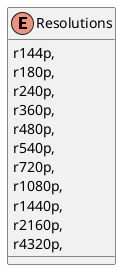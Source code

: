 @startuml
enum Resolutions {
    r144p,
    r180p,
    r240p,
    r360p,
    r480p,
    r540p,
    r720p,
    r1080p,
    r1440p,
    r2160p,
    r4320p,
}
@enduml
